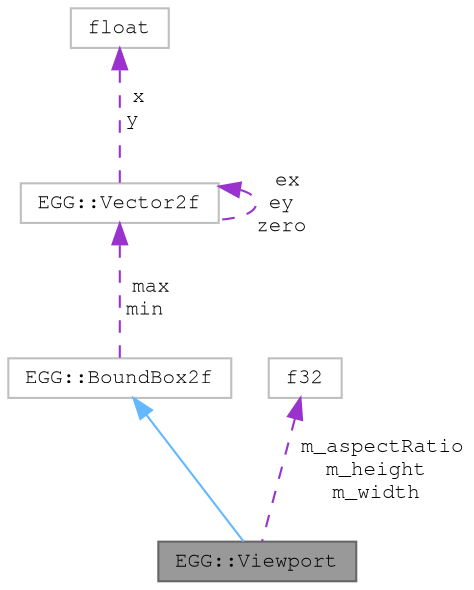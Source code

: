 digraph "EGG::Viewport"
{
 // LATEX_PDF_SIZE
  bgcolor="transparent";
  edge [fontname=FreeMono,fontsize=10,labelfontname=FreeMono,labelfontsize=10];
  node [fontname=FreeMono,fontsize=10,shape=box,height=0.2,width=0.4];
  Node1 [label="EGG::Viewport",height=0.2,width=0.4,color="gray40", fillcolor="grey60", style="filled", fontcolor="black",tooltip=" "];
  Node2 -> Node1 [dir="back",color="steelblue1",style="solid"];
  Node2 [label="EGG::BoundBox2f",height=0.2,width=0.4,color="grey75", fillcolor="white", style="filled",URL="$struct_e_g_g_1_1_bound_box2f.html",tooltip=" "];
  Node3 -> Node2 [dir="back",color="darkorchid3",style="dashed",label=" max\nmin" ];
  Node3 [label="EGG::Vector2f",height=0.2,width=0.4,color="grey75", fillcolor="white", style="filled",URL="$struct_e_g_g_1_1_vector2f.html",tooltip=" "];
  Node4 -> Node3 [dir="back",color="darkorchid3",style="dashed",label=" x\ny" ];
  Node4 [label="float",height=0.2,width=0.4,color="grey75", fillcolor="white", style="filled",tooltip=" "];
  Node3 -> Node3 [dir="back",color="darkorchid3",style="dashed",label=" ex\ney\nzero" ];
  Node5 -> Node1 [dir="back",color="darkorchid3",style="dashed",label=" m_aspectRatio\nm_height\nm_width" ];
  Node5 [label="f32",height=0.2,width=0.4,color="grey75", fillcolor="white", style="filled",tooltip=" "];
}
